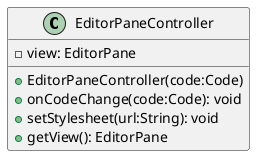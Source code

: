@startuml

    class EditorPaneController {
        -view: EditorPane
        +EditorPaneController(code:Code)
        +onCodeChange(code:Code): void
        +setStylesheet(url:String): void
        +getView(): EditorPane
    }

@enduml
